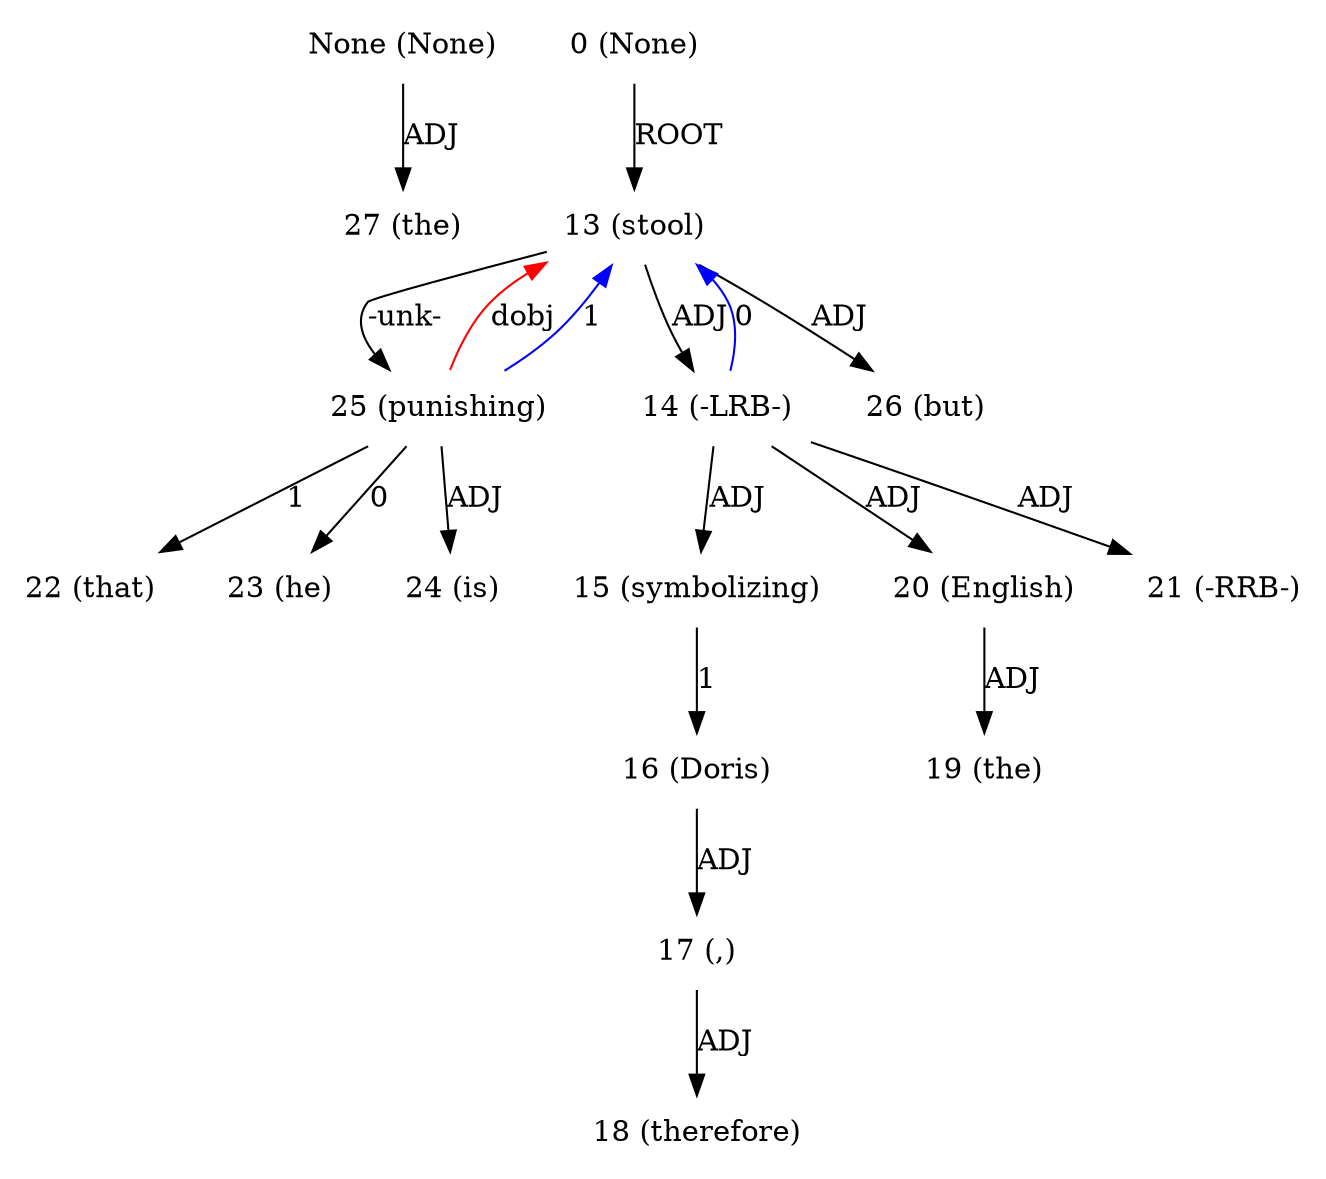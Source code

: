 digraph G{
edge [dir=forward]
node [shape=plaintext]

None [label="None (None)"]
None -> 27 [label="ADJ"]
0 [label="0 (None)"]
0 -> 13 [label="ROOT"]
13 [label="13 (stool)"]
13 -> 25 [label="-unk-"]
13 -> 14 [label="ADJ"]
13 -> 26 [label="ADJ"]
25 -> 13 [label="dobj", color="red"]
14 [label="14 (-LRB-)"]
14 -> 13 [label="0", color="blue"]
14 -> 15 [label="ADJ"]
14 -> 20 [label="ADJ"]
14 -> 21 [label="ADJ"]
15 [label="15 (symbolizing)"]
15 -> 16 [label="1"]
16 [label="16 (Doris)"]
16 -> 17 [label="ADJ"]
17 [label="17 (,)"]
17 -> 18 [label="ADJ"]
18 [label="18 (therefore)"]
19 [label="19 (the)"]
20 [label="20 (English)"]
20 -> 19 [label="ADJ"]
21 [label="21 (-RRB-)"]
22 [label="22 (that)"]
23 [label="23 (he)"]
24 [label="24 (is)"]
25 [label="25 (punishing)"]
25 -> 22 [label="1"]
25 -> 13 [label="1", color="blue"]
25 -> 23 [label="0"]
25 -> 24 [label="ADJ"]
26 [label="26 (but)"]
27 [label="27 (the)"]
}
